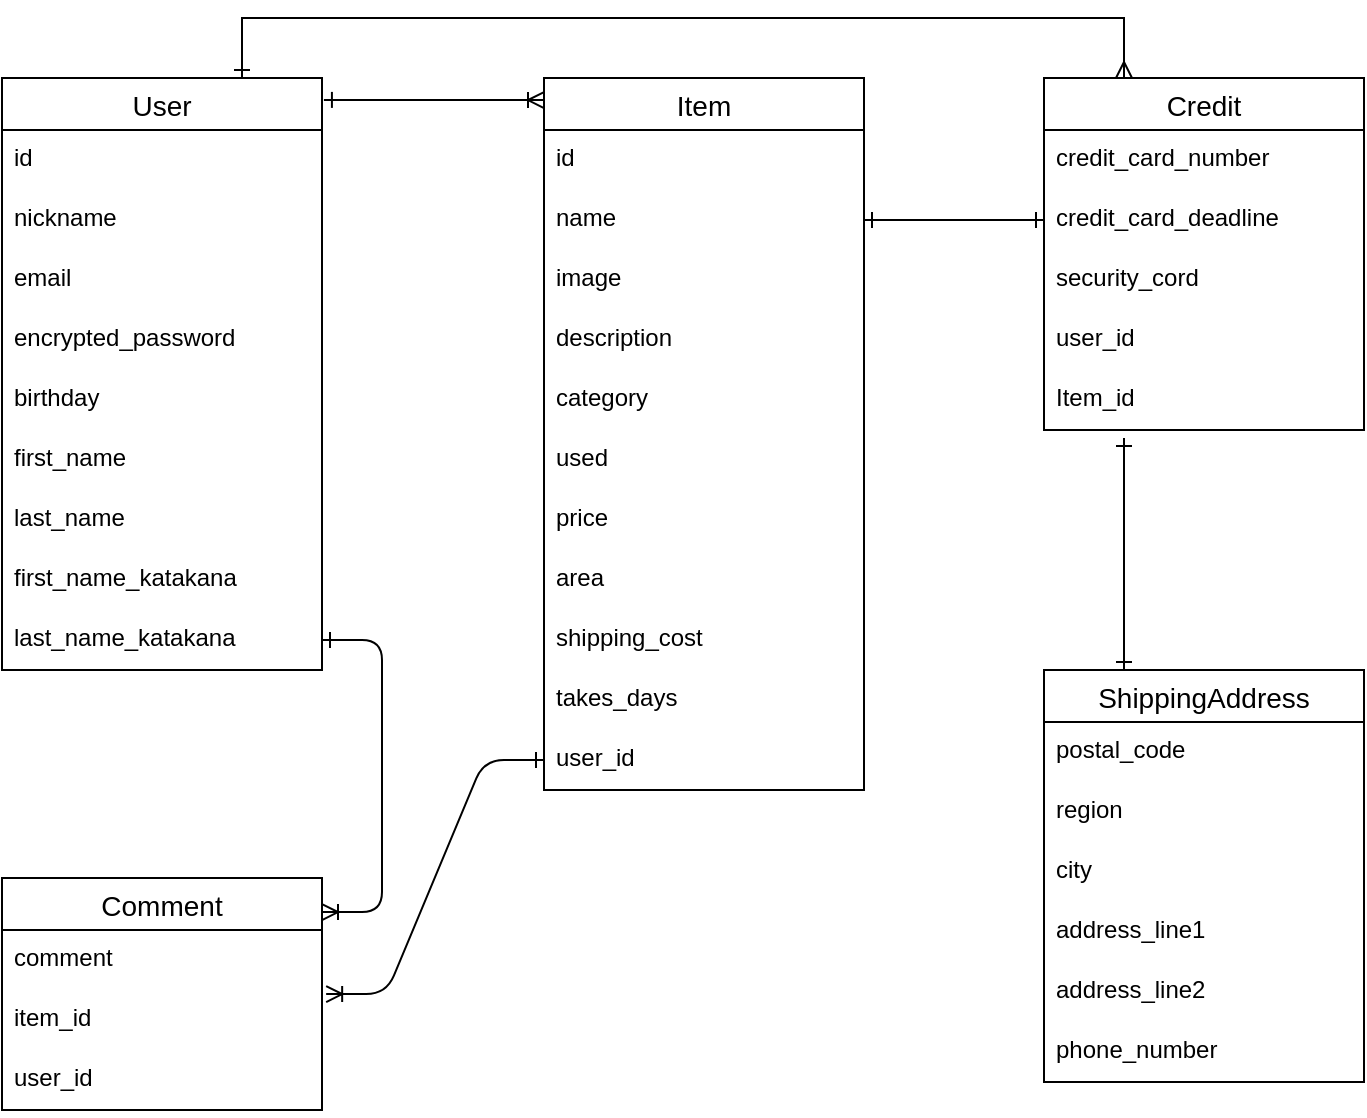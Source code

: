 <mxfile>
    <diagram id="y78jv_NF4BMT9_B5xmGF" name="ページ1">
        <mxGraphModel dx="728" dy="680" grid="1" gridSize="10" guides="1" tooltips="1" connect="1" arrows="1" fold="1" page="1" pageScale="1" pageWidth="827" pageHeight="1169" math="0" shadow="0">
            <root>
                <mxCell id="0"/>
                <mxCell id="1" parent="0"/>
                <mxCell id="55" style="edgeStyle=none;rounded=0;orthogonalLoop=1;jettySize=auto;html=1;exitX=0.75;exitY=0;exitDx=0;exitDy=0;entryX=0.25;entryY=0;entryDx=0;entryDy=0;startArrow=ERone;startFill=0;endArrow=ERmany;endFill=0;" parent="1" source="2" target="40" edge="1">
                    <mxGeometry relative="1" as="geometry">
                        <Array as="points">
                            <mxPoint x="159" y="10"/>
                            <mxPoint x="380" y="10"/>
                            <mxPoint x="600" y="10"/>
                        </Array>
                    </mxGeometry>
                </mxCell>
                <mxCell id="2" value="User" style="swimlane;fontStyle=0;childLayout=stackLayout;horizontal=1;startSize=26;horizontalStack=0;resizeParent=1;resizeParentMax=0;resizeLast=0;collapsible=1;marginBottom=0;align=center;fontSize=14;" parent="1" vertex="1">
                    <mxGeometry x="39" y="40" width="160" height="296" as="geometry"/>
                </mxCell>
                <mxCell id="23" value="id" style="text;strokeColor=none;fillColor=none;spacingLeft=4;spacingRight=4;overflow=hidden;rotatable=0;points=[[0,0.5],[1,0.5]];portConstraint=eastwest;fontSize=12;" parent="2" vertex="1">
                    <mxGeometry y="26" width="160" height="30" as="geometry"/>
                </mxCell>
                <mxCell id="10" value="nickname" style="text;strokeColor=none;fillColor=none;spacingLeft=4;spacingRight=4;overflow=hidden;rotatable=0;points=[[0,0.5],[1,0.5]];portConstraint=eastwest;fontSize=12;" parent="2" vertex="1">
                    <mxGeometry y="56" width="160" height="30" as="geometry"/>
                </mxCell>
                <mxCell id="11" value="email" style="text;strokeColor=none;fillColor=none;spacingLeft=4;spacingRight=4;overflow=hidden;rotatable=0;points=[[0,0.5],[1,0.5]];portConstraint=eastwest;fontSize=12;" parent="2" vertex="1">
                    <mxGeometry y="86" width="160" height="30" as="geometry"/>
                </mxCell>
                <mxCell id="12" value="encrypted_password" style="text;strokeColor=none;fillColor=none;spacingLeft=4;spacingRight=4;overflow=hidden;rotatable=0;points=[[0,0.5],[1,0.5]];portConstraint=eastwest;fontSize=12;" parent="2" vertex="1">
                    <mxGeometry y="116" width="160" height="30" as="geometry"/>
                </mxCell>
                <mxCell id="13" value="birthday" style="text;strokeColor=none;fillColor=none;spacingLeft=4;spacingRight=4;overflow=hidden;rotatable=0;points=[[0,0.5],[1,0.5]];portConstraint=eastwest;fontSize=12;" parent="2" vertex="1">
                    <mxGeometry y="146" width="160" height="30" as="geometry"/>
                </mxCell>
                <mxCell id="14" value="first_name" style="text;strokeColor=none;fillColor=none;spacingLeft=4;spacingRight=4;overflow=hidden;rotatable=0;points=[[0,0.5],[1,0.5]];portConstraint=eastwest;fontSize=12;" parent="2" vertex="1">
                    <mxGeometry y="176" width="160" height="30" as="geometry"/>
                </mxCell>
                <mxCell id="15" value="last_name" style="text;strokeColor=none;fillColor=none;spacingLeft=4;spacingRight=4;overflow=hidden;rotatable=0;points=[[0,0.5],[1,0.5]];portConstraint=eastwest;fontSize=12;" parent="2" vertex="1">
                    <mxGeometry y="206" width="160" height="30" as="geometry"/>
                </mxCell>
                <mxCell id="16" value="first_name_katakana" style="text;strokeColor=none;fillColor=none;spacingLeft=4;spacingRight=4;overflow=hidden;rotatable=0;points=[[0,0.5],[1,0.5]];portConstraint=eastwest;fontSize=12;" parent="2" vertex="1">
                    <mxGeometry y="236" width="160" height="30" as="geometry"/>
                </mxCell>
                <mxCell id="17" value="last_name_katakana" style="text;strokeColor=none;fillColor=none;spacingLeft=4;spacingRight=4;overflow=hidden;rotatable=0;points=[[0,0.5],[1,0.5]];portConstraint=eastwest;fontSize=12;" parent="2" vertex="1">
                    <mxGeometry y="266" width="160" height="30" as="geometry"/>
                </mxCell>
                <mxCell id="54" style="edgeStyle=none;rounded=0;orthogonalLoop=1;jettySize=auto;html=1;exitX=1;exitY=0.5;exitDx=0;exitDy=0;entryX=0;entryY=0.5;entryDx=0;entryDy=0;startArrow=ERone;startFill=0;endArrow=ERone;endFill=0;" parent="1" source="19" target="44" edge="1">
                    <mxGeometry relative="1" as="geometry">
                        <Array as="points"/>
                    </mxGeometry>
                </mxCell>
                <mxCell id="18" value="Item" style="swimlane;fontStyle=0;childLayout=stackLayout;horizontal=1;startSize=26;horizontalStack=0;resizeParent=1;resizeParentMax=0;resizeLast=0;collapsible=1;marginBottom=0;align=center;fontSize=14;" parent="1" vertex="1">
                    <mxGeometry x="310" y="40" width="160" height="356" as="geometry"/>
                </mxCell>
                <mxCell id="24" value="id" style="text;strokeColor=none;fillColor=none;spacingLeft=4;spacingRight=4;overflow=hidden;rotatable=0;points=[[0,0.5],[1,0.5]];portConstraint=eastwest;fontSize=12;" parent="18" vertex="1">
                    <mxGeometry y="26" width="160" height="30" as="geometry"/>
                </mxCell>
                <mxCell id="19" value="name" style="text;strokeColor=none;fillColor=none;spacingLeft=4;spacingRight=4;overflow=hidden;rotatable=0;points=[[0,0.5],[1,0.5]];portConstraint=eastwest;fontSize=12;" parent="18" vertex="1">
                    <mxGeometry y="56" width="160" height="30" as="geometry"/>
                </mxCell>
                <mxCell id="22" value="image" style="text;strokeColor=none;fillColor=none;spacingLeft=4;spacingRight=4;overflow=hidden;rotatable=0;points=[[0,0.5],[1,0.5]];portConstraint=eastwest;fontSize=12;" parent="18" vertex="1">
                    <mxGeometry y="86" width="160" height="30" as="geometry"/>
                </mxCell>
                <mxCell id="27" value="description" style="text;strokeColor=none;fillColor=none;spacingLeft=4;spacingRight=4;overflow=hidden;rotatable=0;points=[[0,0.5],[1,0.5]];portConstraint=eastwest;fontSize=12;" parent="18" vertex="1">
                    <mxGeometry y="116" width="160" height="30" as="geometry"/>
                </mxCell>
                <mxCell id="21" value="category" style="text;strokeColor=none;fillColor=none;spacingLeft=4;spacingRight=4;overflow=hidden;rotatable=0;points=[[0,0.5],[1,0.5]];portConstraint=eastwest;fontSize=12;" parent="18" vertex="1">
                    <mxGeometry y="146" width="160" height="30" as="geometry"/>
                </mxCell>
                <mxCell id="28" value="used" style="text;strokeColor=none;fillColor=none;spacingLeft=4;spacingRight=4;overflow=hidden;rotatable=0;points=[[0,0.5],[1,0.5]];portConstraint=eastwest;fontSize=12;" parent="18" vertex="1">
                    <mxGeometry y="176" width="160" height="30" as="geometry"/>
                </mxCell>
                <mxCell id="20" value="price" style="text;strokeColor=none;fillColor=none;spacingLeft=4;spacingRight=4;overflow=hidden;rotatable=0;points=[[0,0.5],[1,0.5]];portConstraint=eastwest;fontSize=12;" parent="18" vertex="1">
                    <mxGeometry y="206" width="160" height="30" as="geometry"/>
                </mxCell>
                <mxCell id="26" value="area" style="text;strokeColor=none;fillColor=none;spacingLeft=4;spacingRight=4;overflow=hidden;rotatable=0;points=[[0,0.5],[1,0.5]];portConstraint=eastwest;fontSize=12;" parent="18" vertex="1">
                    <mxGeometry y="236" width="160" height="30" as="geometry"/>
                </mxCell>
                <mxCell id="30" value="shipping_cost" style="text;strokeColor=none;fillColor=none;spacingLeft=4;spacingRight=4;overflow=hidden;rotatable=0;points=[[0,0.5],[1,0.5]];portConstraint=eastwest;fontSize=12;" parent="18" vertex="1">
                    <mxGeometry y="266" width="160" height="30" as="geometry"/>
                </mxCell>
                <mxCell id="29" value="takes_days" style="text;strokeColor=none;fillColor=none;spacingLeft=4;spacingRight=4;overflow=hidden;rotatable=0;points=[[0,0.5],[1,0.5]];portConstraint=eastwest;fontSize=12;" parent="18" vertex="1">
                    <mxGeometry y="296" width="160" height="30" as="geometry"/>
                </mxCell>
                <mxCell id="25" value="user_id" style="text;strokeColor=none;fillColor=none;spacingLeft=4;spacingRight=4;overflow=hidden;rotatable=0;points=[[0,0.5],[1,0.5]];portConstraint=eastwest;fontSize=12;" parent="18" vertex="1">
                    <mxGeometry y="326" width="160" height="30" as="geometry"/>
                </mxCell>
                <mxCell id="33" value="" style="edgeStyle=entityRelationEdgeStyle;fontSize=12;html=1;endArrow=ERoneToMany;exitX=1.006;exitY=0.037;exitDx=0;exitDy=0;exitPerimeter=0;entryX=0;entryY=0.031;entryDx=0;entryDy=0;entryPerimeter=0;startArrow=ERone;startFill=0;" parent="1" source="2" target="18" edge="1">
                    <mxGeometry width="100" height="100" relative="1" as="geometry">
                        <mxPoint x="210" y="170" as="sourcePoint"/>
                        <mxPoint x="250" y="140" as="targetPoint"/>
                    </mxGeometry>
                </mxCell>
                <mxCell id="34" value="Comment" style="swimlane;fontStyle=0;childLayout=stackLayout;horizontal=1;startSize=26;horizontalStack=0;resizeParent=1;resizeParentMax=0;resizeLast=0;collapsible=1;marginBottom=0;align=center;fontSize=14;" parent="1" vertex="1">
                    <mxGeometry x="39" y="440" width="160" height="116" as="geometry"/>
                </mxCell>
                <mxCell id="35" value="comment" style="text;strokeColor=none;fillColor=none;spacingLeft=4;spacingRight=4;overflow=hidden;rotatable=0;points=[[0,0.5],[1,0.5]];portConstraint=eastwest;fontSize=12;" parent="34" vertex="1">
                    <mxGeometry y="26" width="160" height="30" as="geometry"/>
                </mxCell>
                <mxCell id="36" value="item_id" style="text;strokeColor=none;fillColor=none;spacingLeft=4;spacingRight=4;overflow=hidden;rotatable=0;points=[[0,0.5],[1,0.5]];portConstraint=eastwest;fontSize=12;" parent="34" vertex="1">
                    <mxGeometry y="56" width="160" height="30" as="geometry"/>
                </mxCell>
                <mxCell id="37" value="user_id" style="text;strokeColor=none;fillColor=none;spacingLeft=4;spacingRight=4;overflow=hidden;rotatable=0;points=[[0,0.5],[1,0.5]];portConstraint=eastwest;fontSize=12;" parent="34" vertex="1">
                    <mxGeometry y="86" width="160" height="30" as="geometry"/>
                </mxCell>
                <mxCell id="38" value="" style="edgeStyle=entityRelationEdgeStyle;fontSize=12;html=1;endArrow=ERoneToMany;entryX=1;entryY=0.147;entryDx=0;entryDy=0;entryPerimeter=0;startArrow=ERone;startFill=0;" parent="1" source="17" target="34" edge="1">
                    <mxGeometry width="100" height="100" relative="1" as="geometry">
                        <mxPoint x="180" y="380" as="sourcePoint"/>
                        <mxPoint x="200" y="400" as="targetPoint"/>
                    </mxGeometry>
                </mxCell>
                <mxCell id="39" value="" style="edgeStyle=entityRelationEdgeStyle;fontSize=12;html=1;endArrow=ERoneToMany;exitX=0;exitY=0.5;exitDx=0;exitDy=0;entryX=1.013;entryY=0.067;entryDx=0;entryDy=0;entryPerimeter=0;startArrow=ERone;startFill=0;" parent="1" source="25" target="36" edge="1">
                    <mxGeometry width="100" height="100" relative="1" as="geometry">
                        <mxPoint x="320" y="400" as="sourcePoint"/>
                        <mxPoint x="420" y="300" as="targetPoint"/>
                    </mxGeometry>
                </mxCell>
                <mxCell id="40" value="Credit" style="swimlane;fontStyle=0;childLayout=stackLayout;horizontal=1;startSize=26;horizontalStack=0;resizeParent=1;resizeParentMax=0;resizeLast=0;collapsible=1;marginBottom=0;align=center;fontSize=14;" parent="1" vertex="1">
                    <mxGeometry x="560" y="40" width="160" height="176" as="geometry"/>
                </mxCell>
                <mxCell id="43" value="credit_card_number" style="text;strokeColor=none;fillColor=none;spacingLeft=4;spacingRight=4;overflow=hidden;rotatable=0;points=[[0,0.5],[1,0.5]];portConstraint=eastwest;fontSize=12;" parent="40" vertex="1">
                    <mxGeometry y="26" width="160" height="30" as="geometry"/>
                </mxCell>
                <mxCell id="44" value="credit_card_deadline" style="text;strokeColor=none;fillColor=none;spacingLeft=4;spacingRight=4;overflow=hidden;rotatable=0;points=[[0,0.5],[1,0.5]];portConstraint=eastwest;fontSize=12;" parent="40" vertex="1">
                    <mxGeometry y="56" width="160" height="30" as="geometry"/>
                </mxCell>
                <mxCell id="45" value="security_cord" style="text;strokeColor=none;fillColor=none;spacingLeft=4;spacingRight=4;overflow=hidden;rotatable=0;points=[[0,0.5],[1,0.5]];portConstraint=eastwest;fontSize=12;" parent="40" vertex="1">
                    <mxGeometry y="86" width="160" height="30" as="geometry"/>
                </mxCell>
                <mxCell id="56" value="user_id" style="text;strokeColor=none;fillColor=none;spacingLeft=4;spacingRight=4;overflow=hidden;rotatable=0;points=[[0,0.5],[1,0.5]];portConstraint=eastwest;fontSize=12;" parent="40" vertex="1">
                    <mxGeometry y="116" width="160" height="30" as="geometry"/>
                </mxCell>
                <mxCell id="59" value="Item_id" style="text;strokeColor=none;fillColor=none;spacingLeft=4;spacingRight=4;overflow=hidden;rotatable=0;points=[[0,0.5],[1,0.5]];portConstraint=eastwest;fontSize=12;" vertex="1" parent="40">
                    <mxGeometry y="146" width="160" height="30" as="geometry"/>
                </mxCell>
                <mxCell id="46" value="ShippingAddress" style="swimlane;fontStyle=0;childLayout=stackLayout;horizontal=1;startSize=26;horizontalStack=0;resizeParent=1;resizeParentMax=0;resizeLast=0;collapsible=1;marginBottom=0;align=center;fontSize=14;" parent="1" vertex="1">
                    <mxGeometry x="560" y="336" width="160" height="206" as="geometry"/>
                </mxCell>
                <mxCell id="48" value="postal_code" style="text;strokeColor=none;fillColor=none;spacingLeft=4;spacingRight=4;overflow=hidden;rotatable=0;points=[[0,0.5],[1,0.5]];portConstraint=eastwest;fontSize=12;" parent="46" vertex="1">
                    <mxGeometry y="26" width="160" height="30" as="geometry"/>
                </mxCell>
                <mxCell id="49" value="region" style="text;strokeColor=none;fillColor=none;spacingLeft=4;spacingRight=4;overflow=hidden;rotatable=0;points=[[0,0.5],[1,0.5]];portConstraint=eastwest;fontSize=12;" parent="46" vertex="1">
                    <mxGeometry y="56" width="160" height="30" as="geometry"/>
                </mxCell>
                <mxCell id="50" value="city" style="text;strokeColor=none;fillColor=none;spacingLeft=4;spacingRight=4;overflow=hidden;rotatable=0;points=[[0,0.5],[1,0.5]];portConstraint=eastwest;fontSize=12;" parent="46" vertex="1">
                    <mxGeometry y="86" width="160" height="30" as="geometry"/>
                </mxCell>
                <mxCell id="51" value="address_line1" style="text;strokeColor=none;fillColor=none;spacingLeft=4;spacingRight=4;overflow=hidden;rotatable=0;points=[[0,0.5],[1,0.5]];portConstraint=eastwest;fontSize=12;" parent="46" vertex="1">
                    <mxGeometry y="116" width="160" height="30" as="geometry"/>
                </mxCell>
                <mxCell id="52" value="address_line2" style="text;strokeColor=none;fillColor=none;spacingLeft=4;spacingRight=4;overflow=hidden;rotatable=0;points=[[0,0.5],[1,0.5]];portConstraint=eastwest;fontSize=12;" parent="46" vertex="1">
                    <mxGeometry y="146" width="160" height="30" as="geometry"/>
                </mxCell>
                <mxCell id="53" value="phone_number" style="text;strokeColor=none;fillColor=none;spacingLeft=4;spacingRight=4;overflow=hidden;rotatable=0;points=[[0,0.5],[1,0.5]];portConstraint=eastwest;fontSize=12;" parent="46" vertex="1">
                    <mxGeometry y="176" width="160" height="30" as="geometry"/>
                </mxCell>
                <mxCell id="58" style="edgeStyle=none;rounded=0;orthogonalLoop=1;jettySize=auto;html=1;entryX=0.25;entryY=0;entryDx=0;entryDy=0;startArrow=ERone;startFill=0;endArrow=ERone;endFill=0;" parent="1" target="46" edge="1">
                    <mxGeometry relative="1" as="geometry">
                        <Array as="points"/>
                        <mxPoint x="600" y="220" as="sourcePoint"/>
                    </mxGeometry>
                </mxCell>
            </root>
        </mxGraphModel>
    </diagram>
</mxfile>